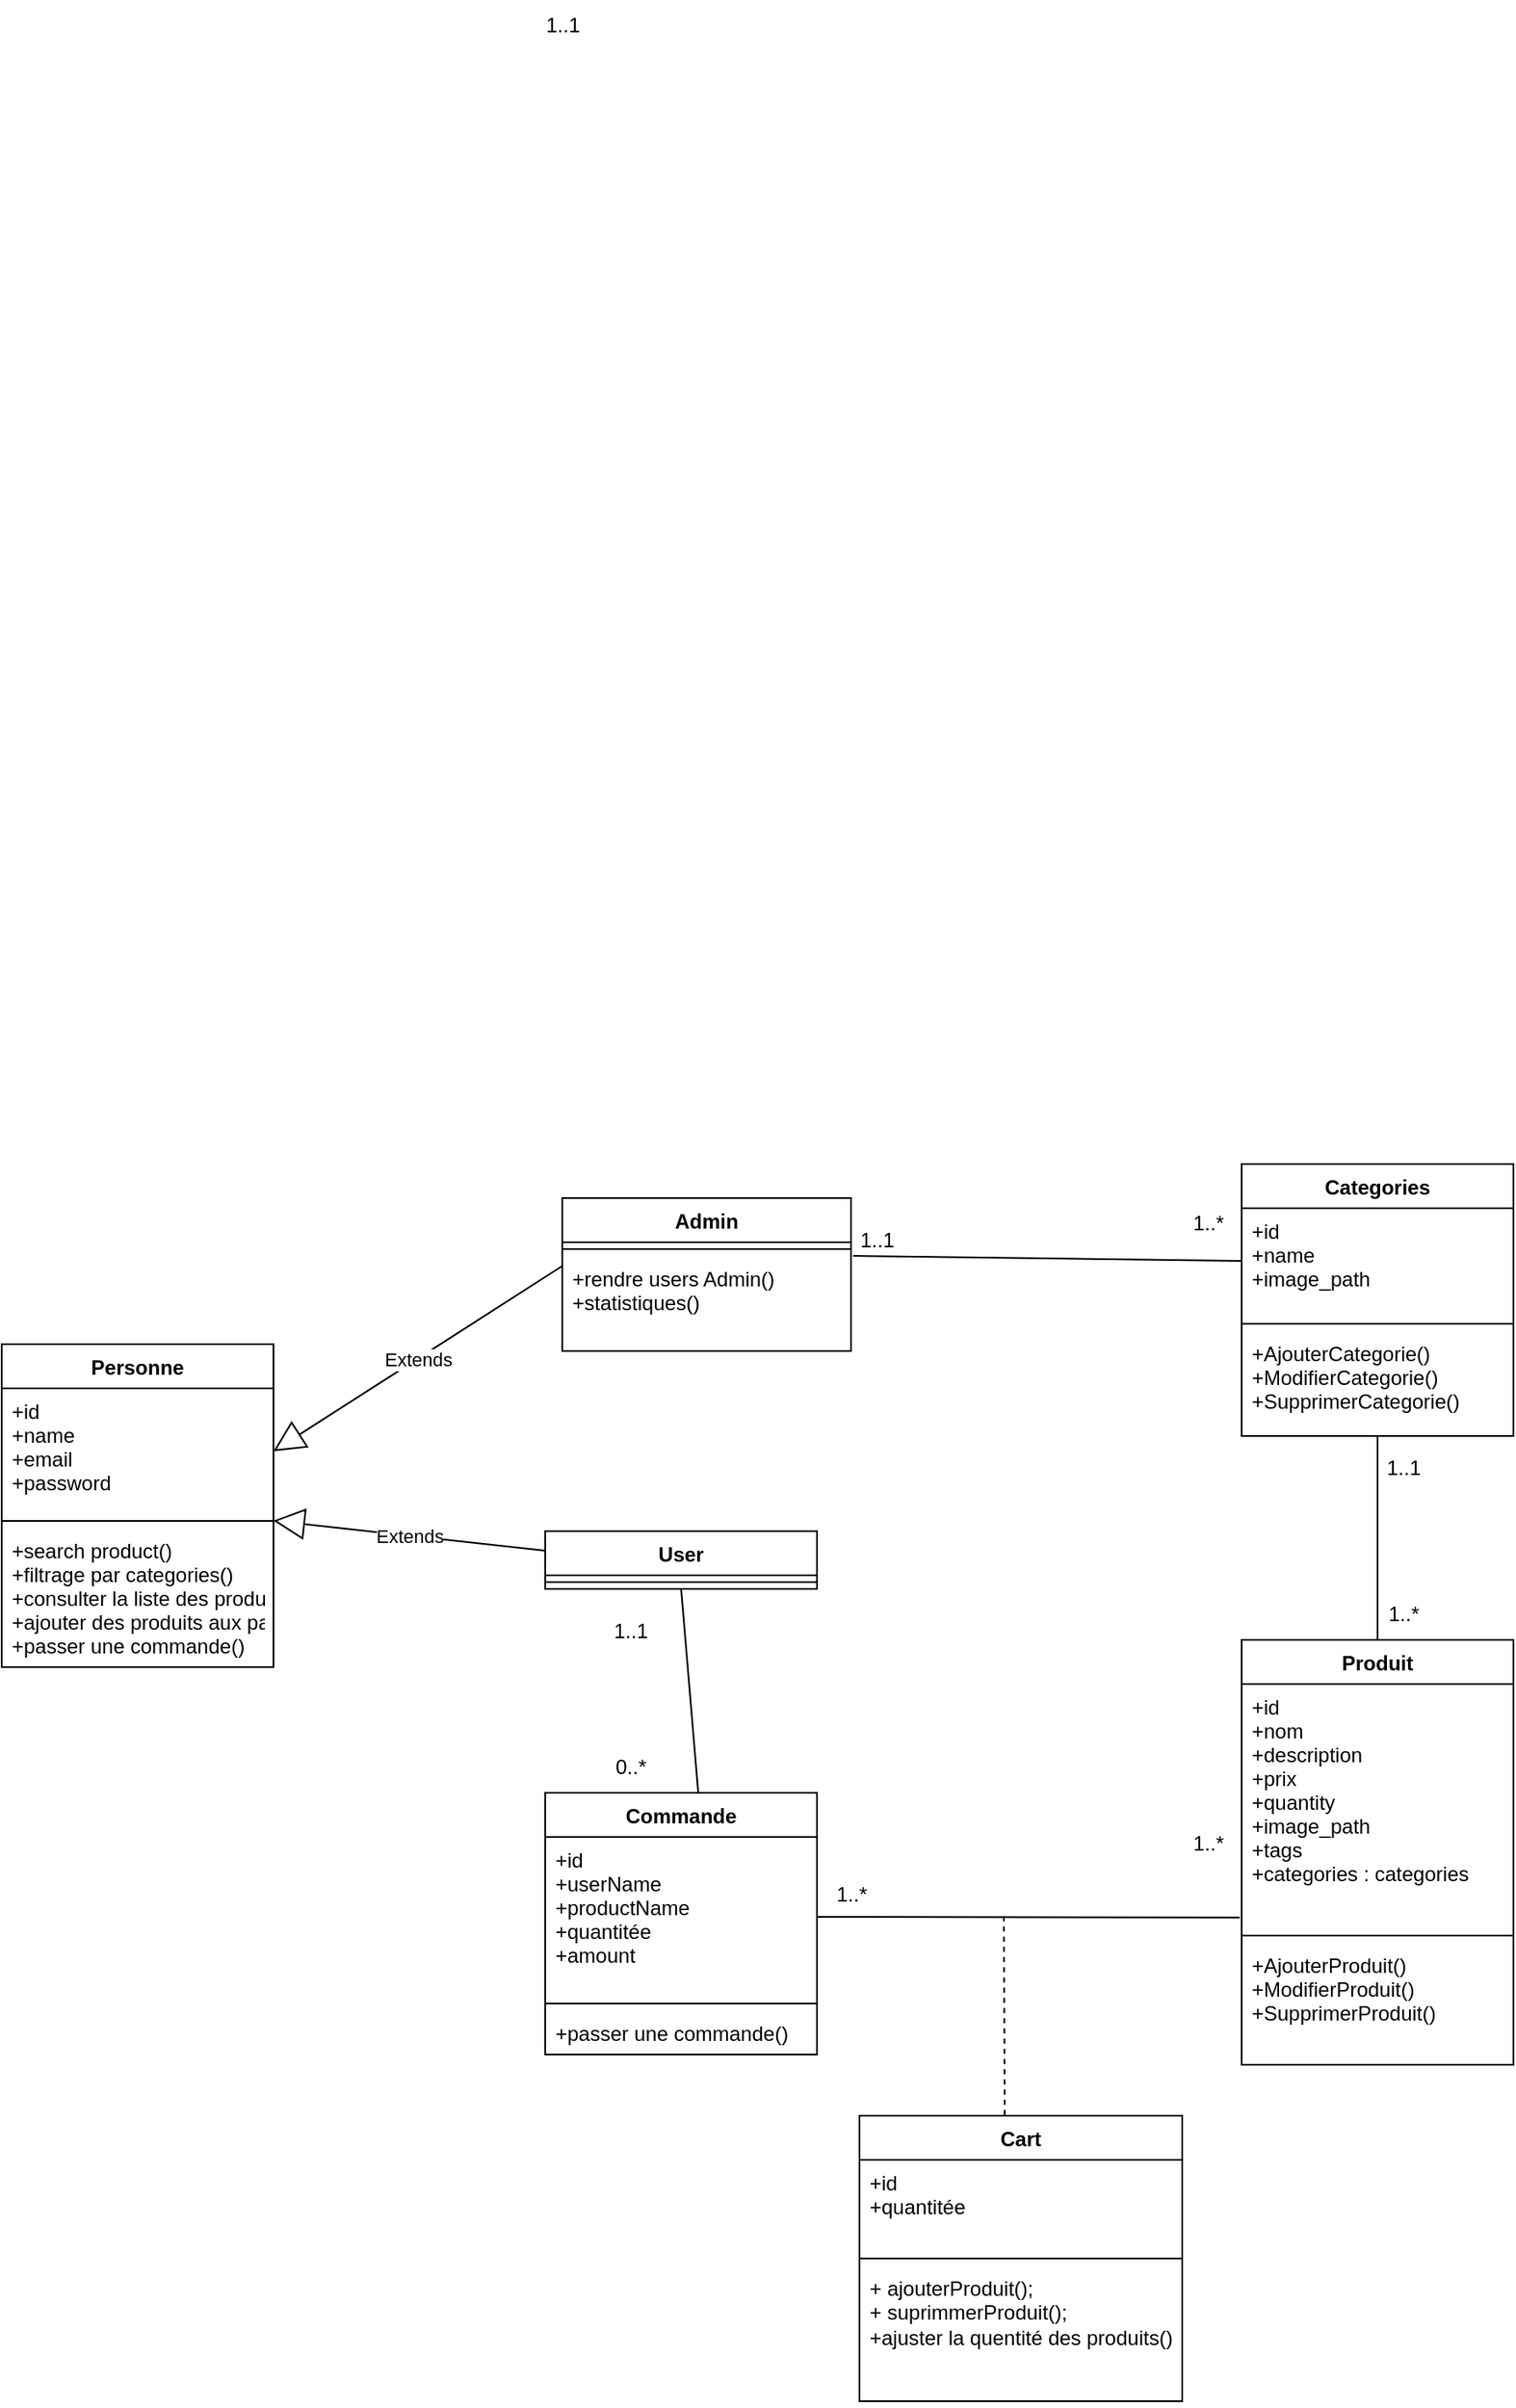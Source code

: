 <mxfile pages="1">
    <diagram id="-ub4chr0DzmadRTVDnrU" name="Page-1">
        <mxGraphModel dx="1650" dy="1266" grid="1" gridSize="10" guides="1" tooltips="1" connect="1" arrows="1" fold="1" page="0" pageScale="1" pageWidth="850" pageHeight="1100" math="0" shadow="0">
            <root>
                <mxCell id="0"/>
                <mxCell id="1" parent="0"/>
                <mxCell id="2" value="Produit" style="swimlane;fontStyle=1;align=center;verticalAlign=top;childLayout=stackLayout;horizontal=1;startSize=26;horizontalStack=0;resizeParent=1;resizeParentMax=0;resizeLast=0;collapsible=1;marginBottom=0;" parent="1" vertex="1">
                    <mxGeometry x="520" y="760" width="160" height="250" as="geometry"/>
                </mxCell>
                <mxCell id="3" value="+id&#10;+nom&#10;+description&#10;+prix&#10;+quantity&#10;+image_path&#10;+tags&#10;+categories : categories&#10;" style="text;strokeColor=none;fillColor=none;align=left;verticalAlign=top;spacingLeft=4;spacingRight=4;overflow=hidden;rotatable=0;points=[[0,0.5],[1,0.5]];portConstraint=eastwest;" parent="2" vertex="1">
                    <mxGeometry y="26" width="160" height="144" as="geometry"/>
                </mxCell>
                <mxCell id="4" value="" style="line;strokeWidth=1;fillColor=none;align=left;verticalAlign=middle;spacingTop=-1;spacingLeft=3;spacingRight=3;rotatable=0;labelPosition=right;points=[];portConstraint=eastwest;" parent="2" vertex="1">
                    <mxGeometry y="170" width="160" height="8" as="geometry"/>
                </mxCell>
                <mxCell id="5" value="+AjouterProduit()&#10;+ModifierProduit()&#10;+SupprimerProduit()" style="text;strokeColor=none;fillColor=none;align=left;verticalAlign=top;spacingLeft=4;spacingRight=4;overflow=hidden;rotatable=0;points=[[0,0.5],[1,0.5]];portConstraint=eastwest;" parent="2" vertex="1">
                    <mxGeometry y="178" width="160" height="72" as="geometry"/>
                </mxCell>
                <mxCell id="83" value="Cart" style="swimlane;fontStyle=1;align=center;verticalAlign=top;childLayout=stackLayout;horizontal=1;startSize=26;horizontalStack=0;resizeParent=1;resizeParentMax=0;resizeLast=0;collapsible=1;marginBottom=0;whiteSpace=wrap;html=1;" parent="1" vertex="1">
                    <mxGeometry x="295" y="1040" width="190" height="168" as="geometry"/>
                </mxCell>
                <mxCell id="84" value="+id&lt;br&gt;+quantitée" style="text;strokeColor=none;fillColor=none;align=left;verticalAlign=top;spacingLeft=4;spacingRight=4;overflow=hidden;rotatable=0;points=[[0,0.5],[1,0.5]];portConstraint=eastwest;whiteSpace=wrap;html=1;" parent="83" vertex="1">
                    <mxGeometry y="26" width="190" height="54" as="geometry"/>
                </mxCell>
                <mxCell id="85" value="" style="line;strokeWidth=1;fillColor=none;align=left;verticalAlign=middle;spacingTop=-1;spacingLeft=3;spacingRight=3;rotatable=0;labelPosition=right;points=[];portConstraint=eastwest;strokeColor=inherit;" parent="83" vertex="1">
                    <mxGeometry y="80" width="190" height="8" as="geometry"/>
                </mxCell>
                <mxCell id="86" value="+ ajouterProduit();&lt;br&gt;+ suprimmerProduit();&lt;br&gt;+ajuster la quentité des produits()" style="text;strokeColor=none;fillColor=none;align=left;verticalAlign=top;spacingLeft=4;spacingRight=4;overflow=hidden;rotatable=0;points=[[0,0.5],[1,0.5]];portConstraint=eastwest;whiteSpace=wrap;html=1;" parent="83" vertex="1">
                    <mxGeometry y="88" width="190" height="80" as="geometry"/>
                </mxCell>
                <mxCell id="89" value="Commande" style="swimlane;fontStyle=1;align=center;verticalAlign=top;childLayout=stackLayout;horizontal=1;startSize=26;horizontalStack=0;resizeParent=1;resizeParentMax=0;resizeLast=0;collapsible=1;marginBottom=0;" parent="1" vertex="1">
                    <mxGeometry x="110" y="850" width="160" height="154" as="geometry"/>
                </mxCell>
                <mxCell id="90" value="+id&#10;+userName&#10;+productName&#10;+quantitée&#10;+amount" style="text;strokeColor=none;fillColor=none;align=left;verticalAlign=top;spacingLeft=4;spacingRight=4;overflow=hidden;rotatable=0;points=[[0,0.5],[1,0.5]];portConstraint=eastwest;" parent="89" vertex="1">
                    <mxGeometry y="26" width="160" height="94" as="geometry"/>
                </mxCell>
                <mxCell id="91" value="" style="line;strokeWidth=1;fillColor=none;align=left;verticalAlign=middle;spacingTop=-1;spacingLeft=3;spacingRight=3;rotatable=0;labelPosition=right;points=[];portConstraint=eastwest;" parent="89" vertex="1">
                    <mxGeometry y="120" width="160" height="8" as="geometry"/>
                </mxCell>
                <mxCell id="92" value="+passer une commande()" style="text;strokeColor=none;fillColor=none;align=left;verticalAlign=top;spacingLeft=4;spacingRight=4;overflow=hidden;rotatable=0;points=[[0,0.5],[1,0.5]];portConstraint=eastwest;" parent="89" vertex="1">
                    <mxGeometry y="128" width="160" height="26" as="geometry"/>
                </mxCell>
                <mxCell id="96" value="1..1" style="text;html=1;align=center;verticalAlign=middle;resizable=0;points=[];autosize=1;strokeColor=none;fillColor=none;" parent="1" vertex="1">
                    <mxGeometry x="100" y="-205" width="40" height="30" as="geometry"/>
                </mxCell>
                <mxCell id="106" value="Personne" style="swimlane;fontStyle=1;align=center;verticalAlign=top;childLayout=stackLayout;horizontal=1;startSize=26;horizontalStack=0;resizeParent=1;resizeParentMax=0;resizeLast=0;collapsible=1;marginBottom=0;" vertex="1" parent="1">
                    <mxGeometry x="-210" y="586" width="160" height="190" as="geometry"/>
                </mxCell>
                <mxCell id="107" value="+id&#10;+name&#10;+email&#10;+password" style="text;strokeColor=none;fillColor=none;align=left;verticalAlign=top;spacingLeft=4;spacingRight=4;overflow=hidden;rotatable=0;points=[[0,0.5],[1,0.5]];portConstraint=eastwest;" vertex="1" parent="106">
                    <mxGeometry y="26" width="160" height="74" as="geometry"/>
                </mxCell>
                <mxCell id="108" value="" style="line;strokeWidth=1;fillColor=none;align=left;verticalAlign=middle;spacingTop=-1;spacingLeft=3;spacingRight=3;rotatable=0;labelPosition=right;points=[];portConstraint=eastwest;strokeColor=inherit;" vertex="1" parent="106">
                    <mxGeometry y="100" width="160" height="8" as="geometry"/>
                </mxCell>
                <mxCell id="109" value="+search product()&#10;+filtrage par categories()&#10;+consulter la liste des produits()&#10;+ajouter des produits aux panier()&#10;+passer une commande()" style="text;strokeColor=none;fillColor=none;align=left;verticalAlign=top;spacingLeft=4;spacingRight=4;overflow=hidden;rotatable=0;points=[[0,0.5],[1,0.5]];portConstraint=eastwest;" vertex="1" parent="106">
                    <mxGeometry y="108" width="160" height="82" as="geometry"/>
                </mxCell>
                <mxCell id="114" value="Extends" style="endArrow=block;endSize=16;endFill=0;html=1;exitX=0;exitY=0.135;exitDx=0;exitDy=0;exitPerimeter=0;" edge="1" parent="1" target="106">
                    <mxGeometry width="160" relative="1" as="geometry">
                        <mxPoint x="110" y="707.51" as="sourcePoint"/>
                        <mxPoint x="280" y="384" as="targetPoint"/>
                    </mxGeometry>
                </mxCell>
                <mxCell id="119" value="Admin&#10;" style="swimlane;fontStyle=1;align=center;verticalAlign=top;childLayout=stackLayout;horizontal=1;startSize=26;horizontalStack=0;resizeParent=1;resizeParentMax=0;resizeLast=0;collapsible=1;marginBottom=0;" vertex="1" parent="1">
                    <mxGeometry x="120" y="500" width="170" height="90" as="geometry"/>
                </mxCell>
                <mxCell id="121" value="" style="line;strokeWidth=1;fillColor=none;align=left;verticalAlign=middle;spacingTop=-1;spacingLeft=3;spacingRight=3;rotatable=0;labelPosition=right;points=[];portConstraint=eastwest;strokeColor=inherit;" vertex="1" parent="119">
                    <mxGeometry y="26" width="170" height="8" as="geometry"/>
                </mxCell>
                <mxCell id="122" value="+rendre users Admin()&#10;+statistiques()" style="text;strokeColor=none;fillColor=none;align=left;verticalAlign=top;spacingLeft=4;spacingRight=4;overflow=hidden;rotatable=0;points=[[0,0.5],[1,0.5]];portConstraint=eastwest;" vertex="1" parent="119">
                    <mxGeometry y="34" width="170" height="56" as="geometry"/>
                </mxCell>
                <mxCell id="124" value="Extends" style="endArrow=block;endSize=16;endFill=0;html=1;entryX=1;entryY=0.5;entryDx=0;entryDy=0;" edge="1" parent="1" target="107">
                    <mxGeometry width="160" relative="1" as="geometry">
                        <mxPoint x="120" y="540" as="sourcePoint"/>
                        <mxPoint x="280" y="540" as="targetPoint"/>
                    </mxGeometry>
                </mxCell>
                <mxCell id="18" value="Categories" style="swimlane;fontStyle=1;align=center;verticalAlign=top;childLayout=stackLayout;horizontal=1;startSize=26;horizontalStack=0;resizeParent=1;resizeParentMax=0;resizeLast=0;collapsible=1;marginBottom=0;" parent="1" vertex="1">
                    <mxGeometry x="520" y="480" width="160" height="160" as="geometry"/>
                </mxCell>
                <mxCell id="19" value="+id&#10;+name&#10;+image_path&#10;" style="text;strokeColor=none;fillColor=none;align=left;verticalAlign=top;spacingLeft=4;spacingRight=4;overflow=hidden;rotatable=0;points=[[0,0.5],[1,0.5]];portConstraint=eastwest;" parent="18" vertex="1">
                    <mxGeometry y="26" width="160" height="64" as="geometry"/>
                </mxCell>
                <mxCell id="20" value="" style="line;strokeWidth=1;fillColor=none;align=left;verticalAlign=middle;spacingTop=-1;spacingLeft=3;spacingRight=3;rotatable=0;labelPosition=right;points=[];portConstraint=eastwest;" parent="18" vertex="1">
                    <mxGeometry y="90" width="160" height="8" as="geometry"/>
                </mxCell>
                <mxCell id="21" value="+AjouterCategorie()&#10;+ModifierCategorie()&#10;+SupprimerCategorie()" style="text;strokeColor=none;fillColor=none;align=left;verticalAlign=top;spacingLeft=4;spacingRight=4;overflow=hidden;rotatable=0;points=[[0,0.5],[1,0.5]];portConstraint=eastwest;" parent="18" vertex="1">
                    <mxGeometry y="98" width="160" height="62" as="geometry"/>
                </mxCell>
                <mxCell id="125" value="" style="endArrow=none;html=1;exitX=1.007;exitY=1;exitDx=0;exitDy=0;exitPerimeter=0;" edge="1" parent="1" source="121" target="19">
                    <mxGeometry width="50" height="50" relative="1" as="geometry">
                        <mxPoint x="320" y="540" as="sourcePoint"/>
                        <mxPoint x="290" y="500" as="targetPoint"/>
                    </mxGeometry>
                </mxCell>
                <mxCell id="126" value="1..1" style="text;html=1;align=center;verticalAlign=middle;resizable=0;points=[];autosize=1;strokeColor=none;fillColor=none;" vertex="1" parent="1">
                    <mxGeometry x="285" y="510" width="40" height="30" as="geometry"/>
                </mxCell>
                <mxCell id="127" value="1..*" style="text;html=1;align=center;verticalAlign=middle;resizable=0;points=[];autosize=1;strokeColor=none;fillColor=none;" vertex="1" parent="1">
                    <mxGeometry x="480" y="500" width="40" height="30" as="geometry"/>
                </mxCell>
                <mxCell id="128" value="" style="endArrow=none;html=1;entryX=0.5;entryY=0;entryDx=0;entryDy=0;" edge="1" parent="1" target="2">
                    <mxGeometry width="50" height="50" relative="1" as="geometry">
                        <mxPoint x="600" y="640" as="sourcePoint"/>
                        <mxPoint x="600" y="710" as="targetPoint"/>
                    </mxGeometry>
                </mxCell>
                <mxCell id="129" value="1..1" style="text;html=1;align=center;verticalAlign=middle;resizable=0;points=[];autosize=1;strokeColor=none;fillColor=none;" vertex="1" parent="1">
                    <mxGeometry x="595" y="644" width="40" height="30" as="geometry"/>
                </mxCell>
                <mxCell id="130" value="1..*" style="text;html=1;align=center;verticalAlign=middle;resizable=0;points=[];autosize=1;strokeColor=none;fillColor=none;" vertex="1" parent="1">
                    <mxGeometry x="595" y="730" width="40" height="30" as="geometry"/>
                </mxCell>
                <mxCell id="131" value="" style="endArrow=none;html=1;exitX=0.563;exitY=0;exitDx=0;exitDy=0;exitPerimeter=0;entryX=0.643;entryY=1.132;entryDx=0;entryDy=0;entryPerimeter=0;" edge="1" parent="1" source="89">
                    <mxGeometry width="50" height="50" relative="1" as="geometry">
                        <mxPoint x="160" y="740" as="sourcePoint"/>
                        <mxPoint x="190" y="730" as="targetPoint"/>
                    </mxGeometry>
                </mxCell>
                <mxCell id="132" value="1..1" style="text;html=1;align=center;verticalAlign=middle;resizable=0;points=[];autosize=1;strokeColor=none;fillColor=none;" vertex="1" parent="1">
                    <mxGeometry x="140" y="740" width="40" height="30" as="geometry"/>
                </mxCell>
                <mxCell id="133" value="0..*" style="text;html=1;align=center;verticalAlign=middle;resizable=0;points=[];autosize=1;strokeColor=none;fillColor=none;" vertex="1" parent="1">
                    <mxGeometry x="140" y="820" width="40" height="30" as="geometry"/>
                </mxCell>
                <mxCell id="134" value="" style="endArrow=none;html=1;exitX=1;exitY=0.5;exitDx=0;exitDy=0;entryX=-0.007;entryY=0.954;entryDx=0;entryDy=0;entryPerimeter=0;" edge="1" parent="1" source="90" target="3">
                    <mxGeometry width="50" height="50" relative="1" as="geometry">
                        <mxPoint x="280" y="780" as="sourcePoint"/>
                        <mxPoint x="330" y="730" as="targetPoint"/>
                    </mxGeometry>
                </mxCell>
                <mxCell id="136" value="1..*&lt;br&gt;" style="text;html=1;align=center;verticalAlign=middle;resizable=0;points=[];autosize=1;strokeColor=none;fillColor=none;" vertex="1" parent="1">
                    <mxGeometry x="480" y="865" width="40" height="30" as="geometry"/>
                </mxCell>
                <mxCell id="142" value="" style="endArrow=none;dashed=1;html=1;exitX=0.45;exitY=-0.002;exitDx=0;exitDy=0;exitPerimeter=0;" edge="1" parent="1" source="83">
                    <mxGeometry width="50" height="50" relative="1" as="geometry">
                        <mxPoint x="330" y="970" as="sourcePoint"/>
                        <mxPoint x="380" y="920" as="targetPoint"/>
                    </mxGeometry>
                </mxCell>
                <mxCell id="143" value="1..*" style="text;html=1;align=center;verticalAlign=middle;resizable=0;points=[];autosize=1;strokeColor=none;fillColor=none;" vertex="1" parent="1">
                    <mxGeometry x="270" y="895" width="40" height="30" as="geometry"/>
                </mxCell>
                <mxCell id="149" value="User" style="swimlane;fontStyle=1;align=center;verticalAlign=top;childLayout=stackLayout;horizontal=1;startSize=26;horizontalStack=0;resizeParent=1;resizeParentMax=0;resizeLast=0;collapsible=1;marginBottom=0;" vertex="1" parent="1">
                    <mxGeometry x="110" y="696" width="160" height="34" as="geometry"/>
                </mxCell>
                <mxCell id="151" value="" style="line;strokeWidth=1;fillColor=none;align=left;verticalAlign=middle;spacingTop=-1;spacingLeft=3;spacingRight=3;rotatable=0;labelPosition=right;points=[];portConstraint=eastwest;strokeColor=inherit;" vertex="1" parent="149">
                    <mxGeometry y="26" width="160" height="8" as="geometry"/>
                </mxCell>
            </root>
        </mxGraphModel>
    </diagram>
</mxfile>
